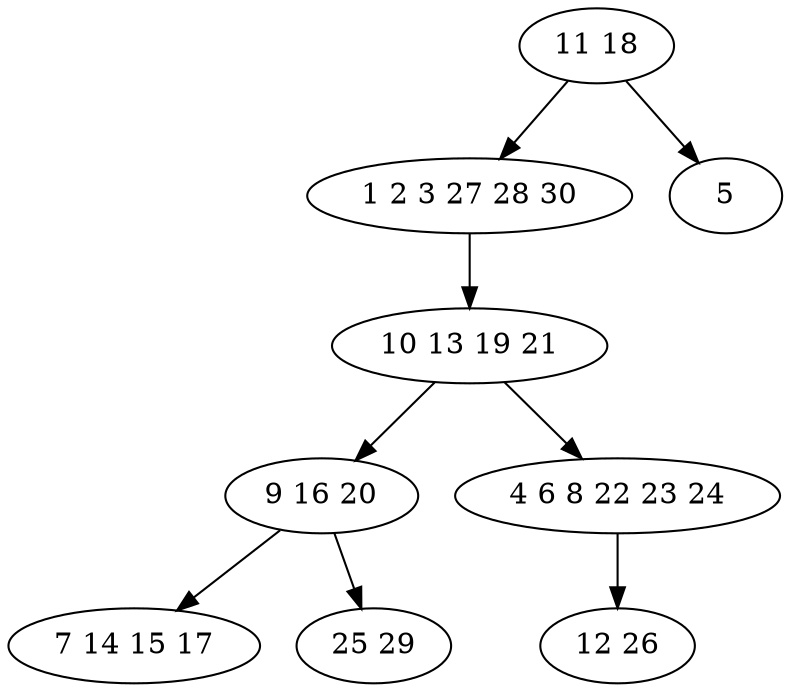 digraph true_tree {
	"0" -> "1"
	"1" -> "2"
	"2" -> "3"
	"2" -> "4"
	"3" -> "5"
	"4" -> "6"
	"3" -> "7"
	"0" -> "8"
	"0" [label="11 18"];
	"1" [label="1 2 3 27 28 30"];
	"2" [label="10 13 19 21"];
	"3" [label="9 16 20"];
	"4" [label="4 6 8 22 23 24"];
	"5" [label="7 14 15 17"];
	"6" [label="12 26"];
	"7" [label="25 29"];
	"8" [label="5"];
}
